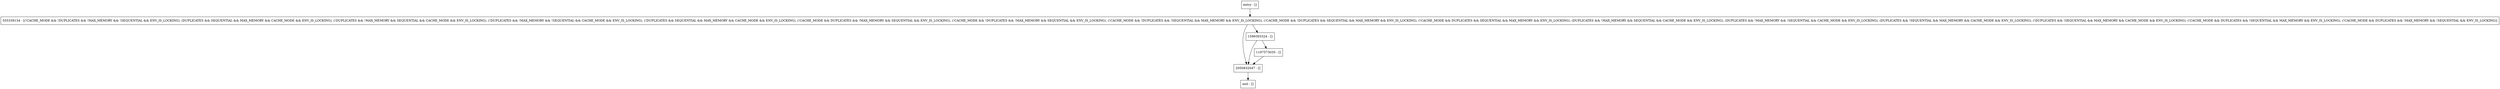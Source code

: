 digraph setTarget {
node [shape=record];
entry [label="entry - []"];
exit [label="exit - []"];
555339134 [label="555339134 - [(!CACHE_MODE && !DUPLICATES && !MAX_MEMORY && !SEQUENTIAL && ENV_IS_LOCKING), (DUPLICATES && SEQUENTIAL && MAX_MEMORY && CACHE_MODE && ENV_IS_LOCKING), (!DUPLICATES && !MAX_MEMORY && SEQUENTIAL && CACHE_MODE && ENV_IS_LOCKING), (!DUPLICATES && !MAX_MEMORY && !SEQUENTIAL && CACHE_MODE && ENV_IS_LOCKING), (!DUPLICATES && SEQUENTIAL && MAX_MEMORY && CACHE_MODE && ENV_IS_LOCKING), (!CACHE_MODE && DUPLICATES && !MAX_MEMORY && SEQUENTIAL && ENV_IS_LOCKING), (!CACHE_MODE && !DUPLICATES && !MAX_MEMORY && SEQUENTIAL && ENV_IS_LOCKING), (!CACHE_MODE && !DUPLICATES && !SEQUENTIAL && MAX_MEMORY && ENV_IS_LOCKING), (!CACHE_MODE && !DUPLICATES && SEQUENTIAL && MAX_MEMORY && ENV_IS_LOCKING), (!CACHE_MODE && DUPLICATES && SEQUENTIAL && MAX_MEMORY && ENV_IS_LOCKING), (DUPLICATES && !MAX_MEMORY && SEQUENTIAL && CACHE_MODE && ENV_IS_LOCKING), (DUPLICATES && !MAX_MEMORY && !SEQUENTIAL && CACHE_MODE && ENV_IS_LOCKING), (DUPLICATES && !SEQUENTIAL && MAX_MEMORY && CACHE_MODE && ENV_IS_LOCKING), (!DUPLICATES && !SEQUENTIAL && MAX_MEMORY && CACHE_MODE && ENV_IS_LOCKING), (!CACHE_MODE && DUPLICATES && !SEQUENTIAL && MAX_MEMORY && ENV_IS_LOCKING), (!CACHE_MODE && DUPLICATES && !MAX_MEMORY && !SEQUENTIAL && ENV_IS_LOCKING)]"];
2050832047 [label="2050832047 - []"];
1599393324 [label="1599393324 - []"];
1197573035 [label="1197573035 - []"];
entry;
exit;
entry -> 555339134;
555339134 -> 2050832047;
555339134 -> 1599393324;
2050832047 -> exit;
1599393324 -> 2050832047;
1599393324 -> 1197573035;
1197573035 -> 2050832047;
}
